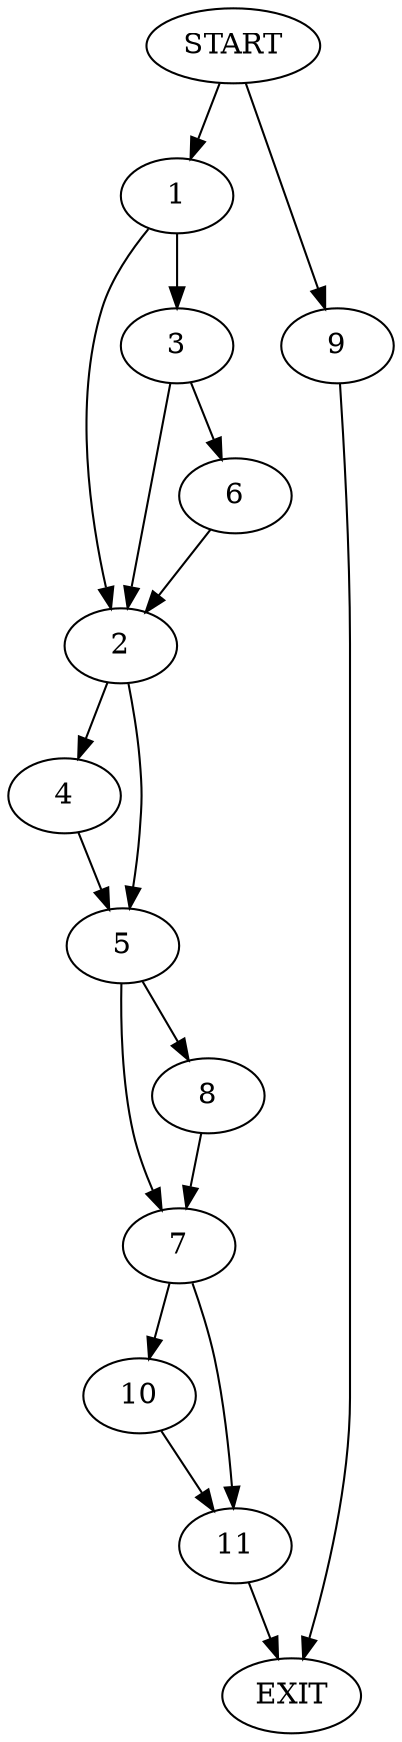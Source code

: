 digraph {
0 [label="START"]
12 [label="EXIT"]
0 -> 1
1 -> 2
1 -> 3
2 -> 4
2 -> 5
3 -> 6
3 -> 2
6 -> 2
5 -> 7
5 -> 8
4 -> 5
0 -> 9
9 -> 12
8 -> 7
7 -> 10
7 -> 11
10 -> 11
11 -> 12
}
